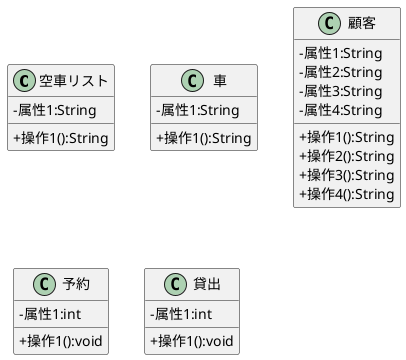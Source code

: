 @startuml 演習
skinparam classAttributeIconSize 0
class 空車リスト {
- 属性1:String
+ 操作1():String
}
class 車 {
- 属性1:String
+ 操作1():String
}
class 顧客 {
- 属性1:String
- 属性2:String
- 属性3:String
- 属性4:String
+ 操作1():String
+ 操作2():String
+ 操作3():String
+ 操作4():String
}
class 予約 {
- 属性1:int
+ 操作1():void
}
class 貸出 {
- 属性1:int
+ 操作1():void
}
@enduml